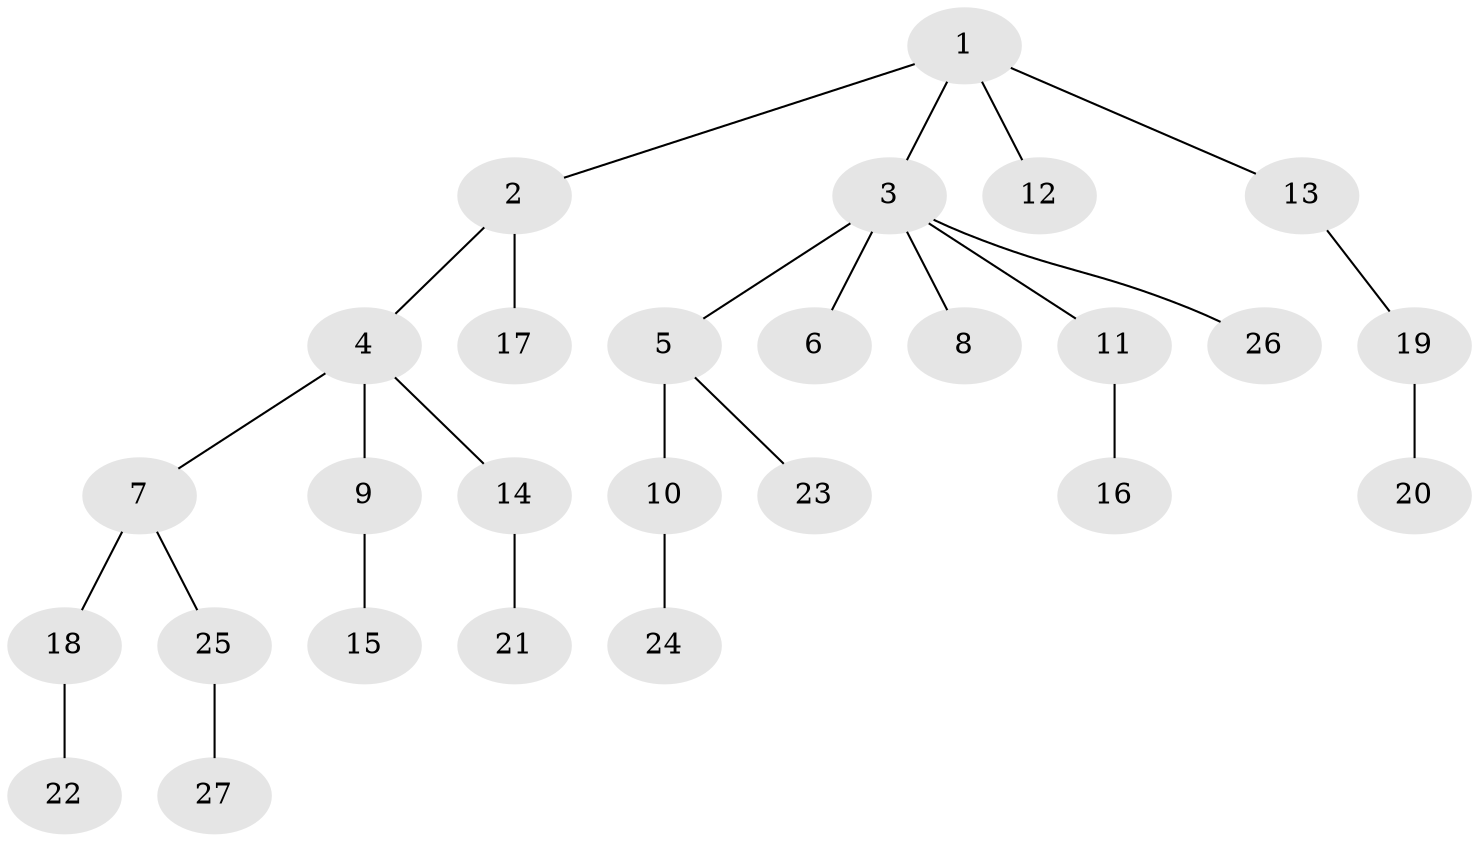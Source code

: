 // original degree distribution, {5: 0.038461538461538464, 3: 0.1346153846153846, 2: 0.25, 8: 0.019230769230769232, 6: 0.019230769230769232, 1: 0.5192307692307693, 4: 0.019230769230769232}
// Generated by graph-tools (version 1.1) at 2025/52/03/04/25 22:52:00]
// undirected, 27 vertices, 26 edges
graph export_dot {
  node [color=gray90,style=filled];
  1;
  2;
  3;
  4;
  5;
  6;
  7;
  8;
  9;
  10;
  11;
  12;
  13;
  14;
  15;
  16;
  17;
  18;
  19;
  20;
  21;
  22;
  23;
  24;
  25;
  26;
  27;
  1 -- 2 [weight=1.0];
  1 -- 3 [weight=1.0];
  1 -- 12 [weight=1.0];
  1 -- 13 [weight=1.0];
  2 -- 4 [weight=1.0];
  2 -- 17 [weight=1.0];
  3 -- 5 [weight=2.0];
  3 -- 6 [weight=1.0];
  3 -- 8 [weight=1.0];
  3 -- 11 [weight=1.0];
  3 -- 26 [weight=1.0];
  4 -- 7 [weight=1.0];
  4 -- 9 [weight=2.0];
  4 -- 14 [weight=1.0];
  5 -- 10 [weight=1.0];
  5 -- 23 [weight=1.0];
  7 -- 18 [weight=2.0];
  7 -- 25 [weight=1.0];
  9 -- 15 [weight=1.0];
  10 -- 24 [weight=2.0];
  11 -- 16 [weight=1.0];
  13 -- 19 [weight=1.0];
  14 -- 21 [weight=1.0];
  18 -- 22 [weight=1.0];
  19 -- 20 [weight=2.0];
  25 -- 27 [weight=1.0];
}
